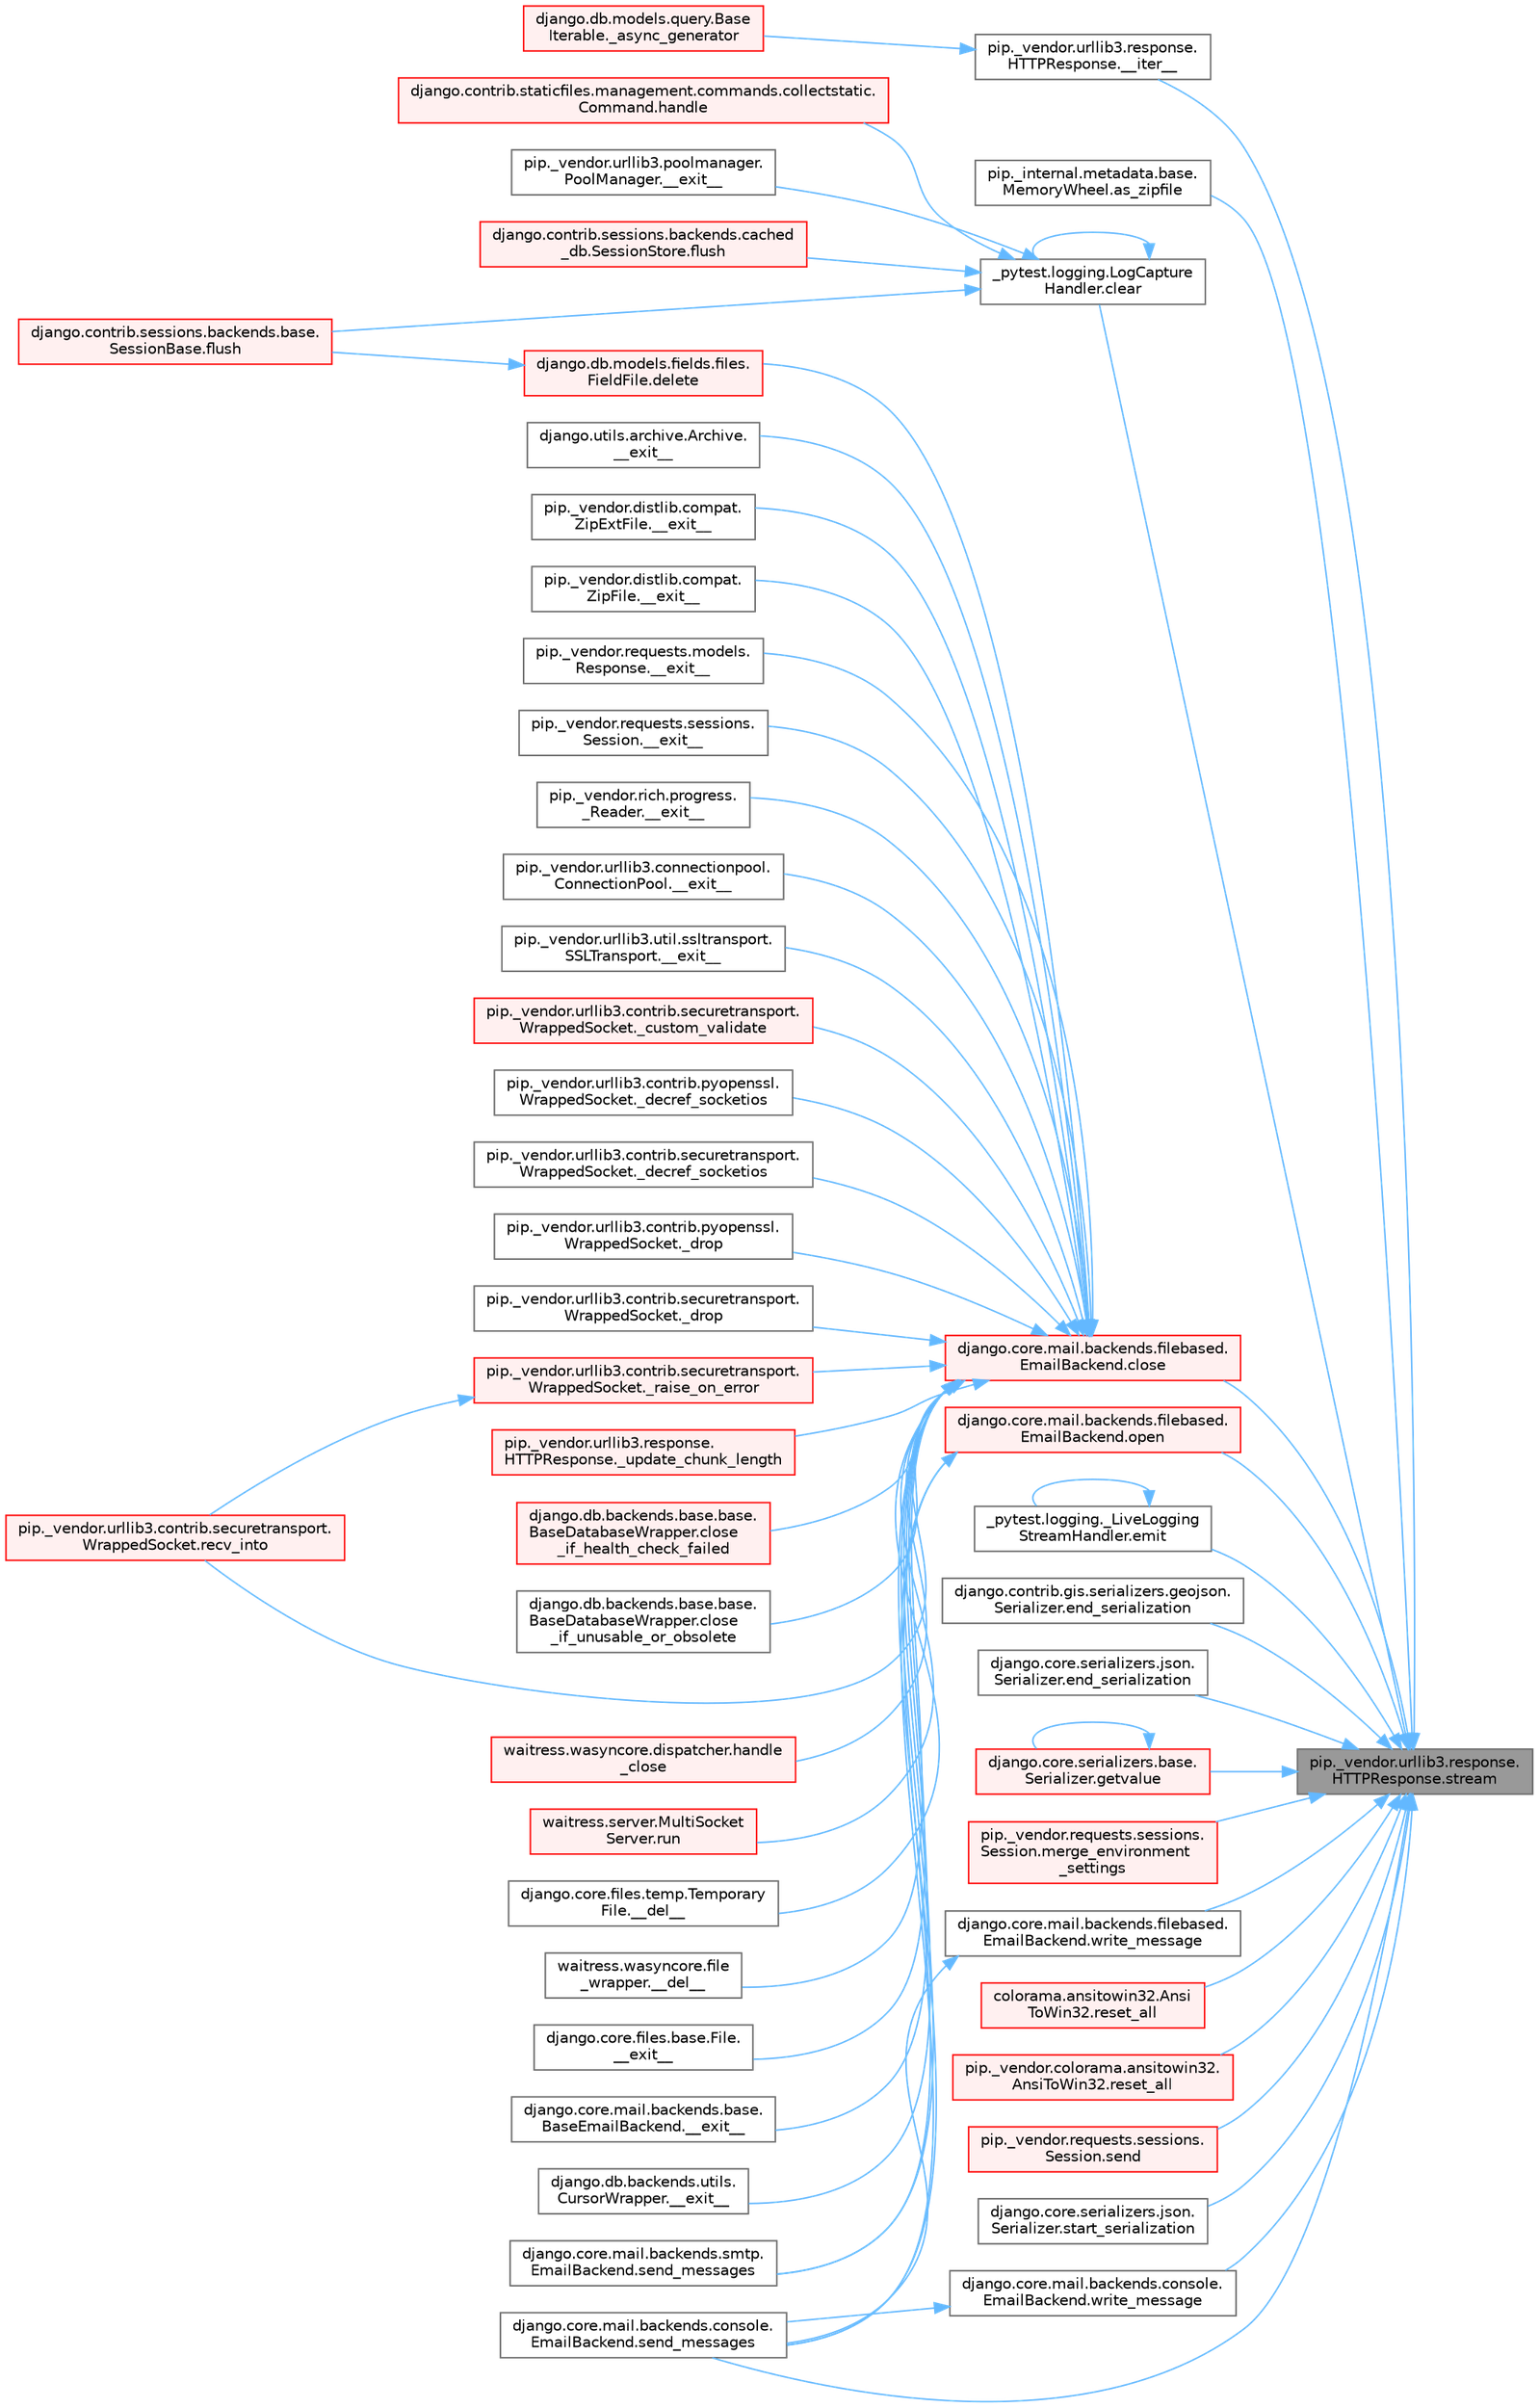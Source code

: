 digraph "pip._vendor.urllib3.response.HTTPResponse.stream"
{
 // LATEX_PDF_SIZE
  bgcolor="transparent";
  edge [fontname=Helvetica,fontsize=10,labelfontname=Helvetica,labelfontsize=10];
  node [fontname=Helvetica,fontsize=10,shape=box,height=0.2,width=0.4];
  rankdir="RL";
  Node1 [id="Node000001",label="pip._vendor.urllib3.response.\lHTTPResponse.stream",height=0.2,width=0.4,color="gray40", fillcolor="grey60", style="filled", fontcolor="black",tooltip=" "];
  Node1 -> Node2 [id="edge1_Node000001_Node000002",dir="back",color="steelblue1",style="solid",tooltip=" "];
  Node2 [id="Node000002",label="pip._vendor.urllib3.response.\lHTTPResponse.__iter__",height=0.2,width=0.4,color="grey40", fillcolor="white", style="filled",URL="$classpip_1_1__vendor_1_1urllib3_1_1response_1_1_h_t_t_p_response.html#a674038e4fed16f4873a5c2479113d02f",tooltip=" "];
  Node2 -> Node3 [id="edge2_Node000002_Node000003",dir="back",color="steelblue1",style="solid",tooltip=" "];
  Node3 [id="Node000003",label="django.db.models.query.Base\lIterable._async_generator",height=0.2,width=0.4,color="red", fillcolor="#FFF0F0", style="filled",URL="$classdjango_1_1db_1_1models_1_1query_1_1_base_iterable.html#a3ecc2267976bc6628d1fe84d78355144",tooltip=" "];
  Node1 -> Node5 [id="edge3_Node000001_Node000005",dir="back",color="steelblue1",style="solid",tooltip=" "];
  Node5 [id="Node000005",label="pip._internal.metadata.base.\lMemoryWheel.as_zipfile",height=0.2,width=0.4,color="grey40", fillcolor="white", style="filled",URL="$classpip_1_1__internal_1_1metadata_1_1base_1_1_memory_wheel.html#a34b32e56b3eb05dbf15425fe8399d658",tooltip=" "];
  Node1 -> Node6 [id="edge4_Node000001_Node000006",dir="back",color="steelblue1",style="solid",tooltip=" "];
  Node6 [id="Node000006",label="_pytest.logging.LogCapture\lHandler.clear",height=0.2,width=0.4,color="grey40", fillcolor="white", style="filled",URL="$class__pytest_1_1logging_1_1_log_capture_handler.html#ace280d99c67150fd06c5e96423ba321b",tooltip=" "];
  Node6 -> Node7 [id="edge5_Node000006_Node000007",dir="back",color="steelblue1",style="solid",tooltip=" "];
  Node7 [id="Node000007",label="pip._vendor.urllib3.poolmanager.\lPoolManager.__exit__",height=0.2,width=0.4,color="grey40", fillcolor="white", style="filled",URL="$classpip_1_1__vendor_1_1urllib3_1_1poolmanager_1_1_pool_manager.html#a75163405928e50c780bcbf8921907136",tooltip=" "];
  Node6 -> Node6 [id="edge6_Node000006_Node000006",dir="back",color="steelblue1",style="solid",tooltip=" "];
  Node6 -> Node8 [id="edge7_Node000006_Node000008",dir="back",color="steelblue1",style="solid",tooltip=" "];
  Node8 [id="Node000008",label="django.contrib.sessions.backends.base.\lSessionBase.flush",height=0.2,width=0.4,color="red", fillcolor="#FFF0F0", style="filled",URL="$classdjango_1_1contrib_1_1sessions_1_1backends_1_1base_1_1_session_base.html#a915ab38003d5f0be1ce9f849583910bb",tooltip=" "];
  Node6 -> Node1017 [id="edge8_Node000006_Node001017",dir="back",color="steelblue1",style="solid",tooltip=" "];
  Node1017 [id="Node001017",label="django.contrib.sessions.backends.cached\l_db.SessionStore.flush",height=0.2,width=0.4,color="red", fillcolor="#FFF0F0", style="filled",URL="$classdjango_1_1contrib_1_1sessions_1_1backends_1_1cached__db_1_1_session_store.html#a6df5f77231b222833b8d76f1a4b0c57d",tooltip=" "];
  Node6 -> Node155 [id="edge9_Node000006_Node000155",dir="back",color="steelblue1",style="solid",tooltip=" "];
  Node155 [id="Node000155",label="django.contrib.staticfiles.management.commands.collectstatic.\lCommand.handle",height=0.2,width=0.4,color="red", fillcolor="#FFF0F0", style="filled",URL="$classdjango_1_1contrib_1_1staticfiles_1_1management_1_1commands_1_1collectstatic_1_1_command.html#a77042fe151f5e5c26990bdd187c9f21e",tooltip=" "];
  Node1 -> Node3162 [id="edge10_Node000001_Node003162",dir="back",color="steelblue1",style="solid",tooltip=" "];
  Node3162 [id="Node003162",label="django.core.mail.backends.filebased.\lEmailBackend.close",height=0.2,width=0.4,color="red", fillcolor="#FFF0F0", style="filled",URL="$classdjango_1_1core_1_1mail_1_1backends_1_1filebased_1_1_email_backend.html#af90ba8a487930e530a20ceb03669a672",tooltip=" "];
  Node3162 -> Node10 [id="edge11_Node003162_Node000010",dir="back",color="steelblue1",style="solid",tooltip=" "];
  Node10 [id="Node000010",label="django.core.files.temp.Temporary\lFile.__del__",height=0.2,width=0.4,color="grey40", fillcolor="white", style="filled",URL="$classdjango_1_1core_1_1files_1_1temp_1_1_temporary_file.html#a95809e90e91ff4f43e62813734a1ff5f",tooltip=" "];
  Node3162 -> Node11 [id="edge12_Node003162_Node000011",dir="back",color="steelblue1",style="solid",tooltip=" "];
  Node11 [id="Node000011",label="waitress.wasyncore.file\l_wrapper.__del__",height=0.2,width=0.4,color="grey40", fillcolor="white", style="filled",URL="$classwaitress_1_1wasyncore_1_1file__wrapper.html#a4e25ecc24a6210bc5e295c433e632780",tooltip=" "];
  Node3162 -> Node12 [id="edge13_Node003162_Node000012",dir="back",color="steelblue1",style="solid",tooltip=" "];
  Node12 [id="Node000012",label="django.core.files.base.File.\l__exit__",height=0.2,width=0.4,color="grey40", fillcolor="white", style="filled",URL="$classdjango_1_1core_1_1files_1_1base_1_1_file.html#ae0b1191c5014d84fee107227495e239c",tooltip=" "];
  Node3162 -> Node13 [id="edge14_Node003162_Node000013",dir="back",color="steelblue1",style="solid",tooltip=" "];
  Node13 [id="Node000013",label="django.core.mail.backends.base.\lBaseEmailBackend.__exit__",height=0.2,width=0.4,color="grey40", fillcolor="white", style="filled",URL="$classdjango_1_1core_1_1mail_1_1backends_1_1base_1_1_base_email_backend.html#ab6610ac0ed4aba1a8172e85b59065503",tooltip=" "];
  Node3162 -> Node14 [id="edge15_Node003162_Node000014",dir="back",color="steelblue1",style="solid",tooltip=" "];
  Node14 [id="Node000014",label="django.db.backends.utils.\lCursorWrapper.__exit__",height=0.2,width=0.4,color="grey40", fillcolor="white", style="filled",URL="$classdjango_1_1db_1_1backends_1_1utils_1_1_cursor_wrapper.html#a02f5176bb3b2e598d12ac8fdf26f3496",tooltip=" "];
  Node3162 -> Node15 [id="edge16_Node003162_Node000015",dir="back",color="steelblue1",style="solid",tooltip=" "];
  Node15 [id="Node000015",label="django.utils.archive.Archive.\l__exit__",height=0.2,width=0.4,color="grey40", fillcolor="white", style="filled",URL="$classdjango_1_1utils_1_1archive_1_1_archive.html#a9a50df9316e6d45236868d7561a13d78",tooltip=" "];
  Node3162 -> Node16 [id="edge17_Node003162_Node000016",dir="back",color="steelblue1",style="solid",tooltip=" "];
  Node16 [id="Node000016",label="pip._vendor.distlib.compat.\lZipExtFile.__exit__",height=0.2,width=0.4,color="grey40", fillcolor="white", style="filled",URL="$classpip_1_1__vendor_1_1distlib_1_1compat_1_1_zip_ext_file.html#ad18398fe6a9f5109a3b0a62aa29d830c",tooltip=" "];
  Node3162 -> Node17 [id="edge18_Node003162_Node000017",dir="back",color="steelblue1",style="solid",tooltip=" "];
  Node17 [id="Node000017",label="pip._vendor.distlib.compat.\lZipFile.__exit__",height=0.2,width=0.4,color="grey40", fillcolor="white", style="filled",URL="$classpip_1_1__vendor_1_1distlib_1_1compat_1_1_zip_file.html#ae730617981b5947edb5f7838f1caabb4",tooltip=" "];
  Node3162 -> Node18 [id="edge19_Node003162_Node000018",dir="back",color="steelblue1",style="solid",tooltip=" "];
  Node18 [id="Node000018",label="pip._vendor.requests.models.\lResponse.__exit__",height=0.2,width=0.4,color="grey40", fillcolor="white", style="filled",URL="$classpip_1_1__vendor_1_1requests_1_1models_1_1_response.html#a1f5f32680ba6cd5002b2c19b7b8b0705",tooltip=" "];
  Node3162 -> Node19 [id="edge20_Node003162_Node000019",dir="back",color="steelblue1",style="solid",tooltip=" "];
  Node19 [id="Node000019",label="pip._vendor.requests.sessions.\lSession.__exit__",height=0.2,width=0.4,color="grey40", fillcolor="white", style="filled",URL="$classpip_1_1__vendor_1_1requests_1_1sessions_1_1_session.html#aa063240820ab2fc28ed471a014a47963",tooltip=" "];
  Node3162 -> Node20 [id="edge21_Node003162_Node000020",dir="back",color="steelblue1",style="solid",tooltip=" "];
  Node20 [id="Node000020",label="pip._vendor.rich.progress.\l_Reader.__exit__",height=0.2,width=0.4,color="grey40", fillcolor="white", style="filled",URL="$classpip_1_1__vendor_1_1rich_1_1progress_1_1___reader.html#a82781ca9c3ea0f5a0a3f9bd309e05b85",tooltip=" "];
  Node3162 -> Node21 [id="edge22_Node003162_Node000021",dir="back",color="steelblue1",style="solid",tooltip=" "];
  Node21 [id="Node000021",label="pip._vendor.urllib3.connectionpool.\lConnectionPool.__exit__",height=0.2,width=0.4,color="grey40", fillcolor="white", style="filled",URL="$classpip_1_1__vendor_1_1urllib3_1_1connectionpool_1_1_connection_pool.html#adfa39f03564a54c98c18206145aa9d0f",tooltip=" "];
  Node3162 -> Node22 [id="edge23_Node003162_Node000022",dir="back",color="steelblue1",style="solid",tooltip=" "];
  Node22 [id="Node000022",label="pip._vendor.urllib3.util.ssltransport.\lSSLTransport.__exit__",height=0.2,width=0.4,color="grey40", fillcolor="white", style="filled",URL="$classpip_1_1__vendor_1_1urllib3_1_1util_1_1ssltransport_1_1_s_s_l_transport.html#ae3f2aec625e9a75bbcd96b467cf3b7fd",tooltip=" "];
  Node3162 -> Node23 [id="edge24_Node003162_Node000023",dir="back",color="steelblue1",style="solid",tooltip=" "];
  Node23 [id="Node000023",label="pip._vendor.urllib3.contrib.securetransport.\lWrappedSocket._custom_validate",height=0.2,width=0.4,color="red", fillcolor="#FFF0F0", style="filled",URL="$classpip_1_1__vendor_1_1urllib3_1_1contrib_1_1securetransport_1_1_wrapped_socket.html#a792d7036b5574cd74ffbf75a1d40e8ea",tooltip=" "];
  Node3162 -> Node25 [id="edge25_Node003162_Node000025",dir="back",color="steelblue1",style="solid",tooltip=" "];
  Node25 [id="Node000025",label="pip._vendor.urllib3.contrib.pyopenssl.\lWrappedSocket._decref_socketios",height=0.2,width=0.4,color="grey40", fillcolor="white", style="filled",URL="$classpip_1_1__vendor_1_1urllib3_1_1contrib_1_1pyopenssl_1_1_wrapped_socket.html#a852978001c35f19a5668b6b635b4d466",tooltip=" "];
  Node3162 -> Node26 [id="edge26_Node003162_Node000026",dir="back",color="steelblue1",style="solid",tooltip=" "];
  Node26 [id="Node000026",label="pip._vendor.urllib3.contrib.securetransport.\lWrappedSocket._decref_socketios",height=0.2,width=0.4,color="grey40", fillcolor="white", style="filled",URL="$classpip_1_1__vendor_1_1urllib3_1_1contrib_1_1securetransport_1_1_wrapped_socket.html#aece833c51ea926f1a23410d725e8e0bc",tooltip=" "];
  Node3162 -> Node27 [id="edge27_Node003162_Node000027",dir="back",color="steelblue1",style="solid",tooltip=" "];
  Node27 [id="Node000027",label="pip._vendor.urllib3.contrib.pyopenssl.\lWrappedSocket._drop",height=0.2,width=0.4,color="grey40", fillcolor="white", style="filled",URL="$classpip_1_1__vendor_1_1urllib3_1_1contrib_1_1pyopenssl_1_1_wrapped_socket.html#a7d3e248bcf60a9d8606bbcde69f785f5",tooltip=" "];
  Node3162 -> Node28 [id="edge28_Node003162_Node000028",dir="back",color="steelblue1",style="solid",tooltip=" "];
  Node28 [id="Node000028",label="pip._vendor.urllib3.contrib.securetransport.\lWrappedSocket._drop",height=0.2,width=0.4,color="grey40", fillcolor="white", style="filled",URL="$classpip_1_1__vendor_1_1urllib3_1_1contrib_1_1securetransport_1_1_wrapped_socket.html#aa5120335fca67c7dd6cc4b1cf6d7e74f",tooltip=" "];
  Node3162 -> Node29 [id="edge29_Node003162_Node000029",dir="back",color="steelblue1",style="solid",tooltip=" "];
  Node29 [id="Node000029",label="pip._vendor.urllib3.contrib.securetransport.\lWrappedSocket._raise_on_error",height=0.2,width=0.4,color="red", fillcolor="#FFF0F0", style="filled",URL="$classpip_1_1__vendor_1_1urllib3_1_1contrib_1_1securetransport_1_1_wrapped_socket.html#ae89ceec48b026fbcf5e9888ee21e0c09",tooltip=" "];
  Node29 -> Node30 [id="edge30_Node000029_Node000030",dir="back",color="steelblue1",style="solid",tooltip=" "];
  Node30 [id="Node000030",label="pip._vendor.urllib3.contrib.securetransport.\lWrappedSocket.recv_into",height=0.2,width=0.4,color="red", fillcolor="#FFF0F0", style="filled",URL="$classpip_1_1__vendor_1_1urllib3_1_1contrib_1_1securetransport_1_1_wrapped_socket.html#aedfc3cd814ef6075e6907e05860b45d6",tooltip=" "];
  Node3162 -> Node163 [id="edge31_Node003162_Node000163",dir="back",color="steelblue1",style="solid",tooltip=" "];
  Node163 [id="Node000163",label="pip._vendor.urllib3.response.\lHTTPResponse._update_chunk_length",height=0.2,width=0.4,color="red", fillcolor="#FFF0F0", style="filled",URL="$classpip_1_1__vendor_1_1urllib3_1_1response_1_1_h_t_t_p_response.html#adbdd73c32bc7b36f2120d5ab8189e8d8",tooltip=" "];
  Node3162 -> Node165 [id="edge32_Node003162_Node000165",dir="back",color="steelblue1",style="solid",tooltip=" "];
  Node165 [id="Node000165",label="django.db.backends.base.base.\lBaseDatabaseWrapper.close\l_if_health_check_failed",height=0.2,width=0.4,color="red", fillcolor="#FFF0F0", style="filled",URL="$classdjango_1_1db_1_1backends_1_1base_1_1base_1_1_base_database_wrapper.html#a3f4d11734d2da94781f00468b6bd3981",tooltip=" "];
  Node3162 -> Node476 [id="edge33_Node003162_Node000476",dir="back",color="steelblue1",style="solid",tooltip=" "];
  Node476 [id="Node000476",label="django.db.backends.base.base.\lBaseDatabaseWrapper.close\l_if_unusable_or_obsolete",height=0.2,width=0.4,color="grey40", fillcolor="white", style="filled",URL="$classdjango_1_1db_1_1backends_1_1base_1_1base_1_1_base_database_wrapper.html#a599dfc5a8da20da69ffa5a94869dad01",tooltip=" "];
  Node3162 -> Node477 [id="edge34_Node003162_Node000477",dir="back",color="steelblue1",style="solid",tooltip=" "];
  Node477 [id="Node000477",label="django.db.models.fields.files.\lFieldFile.delete",height=0.2,width=0.4,color="red", fillcolor="#FFF0F0", style="filled",URL="$classdjango_1_1db_1_1models_1_1fields_1_1files_1_1_field_file.html#a9ceb820ca3d1263f793b61694dbc8214",tooltip=" "];
  Node477 -> Node8 [id="edge35_Node000477_Node000008",dir="back",color="steelblue1",style="solid",tooltip=" "];
  Node3162 -> Node484 [id="edge36_Node003162_Node000484",dir="back",color="steelblue1",style="solid",tooltip=" "];
  Node484 [id="Node000484",label="waitress.wasyncore.dispatcher.handle\l_close",height=0.2,width=0.4,color="red", fillcolor="#FFF0F0", style="filled",URL="$classwaitress_1_1wasyncore_1_1dispatcher.html#a3aa67ce99ade5536c206ebc997189803",tooltip=" "];
  Node3162 -> Node30 [id="edge37_Node003162_Node000030",dir="back",color="steelblue1",style="solid",tooltip=" "];
  Node3162 -> Node1633 [id="edge38_Node003162_Node001633",dir="back",color="steelblue1",style="solid",tooltip=" "];
  Node1633 [id="Node001633",label="waitress.server.MultiSocket\lServer.run",height=0.2,width=0.4,color="red", fillcolor="#FFF0F0", style="filled",URL="$classwaitress_1_1server_1_1_multi_socket_server.html#ab67cbf2d39ebd4060101ae1cbb6bec51",tooltip=" "];
  Node3162 -> Node1403 [id="edge39_Node003162_Node001403",dir="back",color="steelblue1",style="solid",tooltip=" "];
  Node1403 [id="Node001403",label="django.core.mail.backends.console.\lEmailBackend.send_messages",height=0.2,width=0.4,color="grey40", fillcolor="white", style="filled",URL="$classdjango_1_1core_1_1mail_1_1backends_1_1console_1_1_email_backend.html#ae3c7f922df87a228638e98cbb97a3deb",tooltip=" "];
  Node3162 -> Node1404 [id="edge40_Node003162_Node001404",dir="back",color="steelblue1",style="solid",tooltip=" "];
  Node1404 [id="Node001404",label="django.core.mail.backends.smtp.\lEmailBackend.send_messages",height=0.2,width=0.4,color="grey40", fillcolor="white", style="filled",URL="$classdjango_1_1core_1_1mail_1_1backends_1_1smtp_1_1_email_backend.html#a0d829964e867581b24047266e5c3dca6",tooltip=" "];
  Node1 -> Node3163 [id="edge41_Node000001_Node003163",dir="back",color="steelblue1",style="solid",tooltip=" "];
  Node3163 [id="Node003163",label="_pytest.logging._LiveLogging\lStreamHandler.emit",height=0.2,width=0.4,color="grey40", fillcolor="white", style="filled",URL="$class__pytest_1_1logging_1_1___live_logging_stream_handler.html#a75eecf2333845a5009535c1e09de5541",tooltip=" "];
  Node3163 -> Node3163 [id="edge42_Node003163_Node003163",dir="back",color="steelblue1",style="solid",tooltip=" "];
  Node1 -> Node3164 [id="edge43_Node000001_Node003164",dir="back",color="steelblue1",style="solid",tooltip=" "];
  Node3164 [id="Node003164",label="django.contrib.gis.serializers.geojson.\lSerializer.end_serialization",height=0.2,width=0.4,color="grey40", fillcolor="white", style="filled",URL="$classdjango_1_1contrib_1_1gis_1_1serializers_1_1geojson_1_1_serializer.html#ad85af58c44b468a102362bbde223f76a",tooltip=" "];
  Node1 -> Node1509 [id="edge44_Node000001_Node001509",dir="back",color="steelblue1",style="solid",tooltip=" "];
  Node1509 [id="Node001509",label="django.core.serializers.json.\lSerializer.end_serialization",height=0.2,width=0.4,color="grey40", fillcolor="white", style="filled",URL="$classdjango_1_1core_1_1serializers_1_1json_1_1_serializer.html#a41a973c15ffce96a44ecbd9c62af19b2",tooltip=" "];
  Node1 -> Node3165 [id="edge45_Node000001_Node003165",dir="back",color="steelblue1",style="solid",tooltip=" "];
  Node3165 [id="Node003165",label="django.core.serializers.base.\lSerializer.getvalue",height=0.2,width=0.4,color="red", fillcolor="#FFF0F0", style="filled",URL="$classdjango_1_1core_1_1serializers_1_1base_1_1_serializer.html#a90db7a9af3b3a5e2f59ef00eda5768b0",tooltip=" "];
  Node3165 -> Node3165 [id="edge46_Node003165_Node003165",dir="back",color="steelblue1",style="solid",tooltip=" "];
  Node1 -> Node331 [id="edge47_Node000001_Node000331",dir="back",color="steelblue1",style="solid",tooltip=" "];
  Node331 [id="Node000331",label="pip._vendor.requests.sessions.\lSession.merge_environment\l_settings",height=0.2,width=0.4,color="red", fillcolor="#FFF0F0", style="filled",URL="$classpip_1_1__vendor_1_1requests_1_1sessions_1_1_session.html#a1bbc07ae0fd8434a0ae651e3eb482be0",tooltip=" "];
  Node1 -> Node3166 [id="edge48_Node000001_Node003166",dir="back",color="steelblue1",style="solid",tooltip=" "];
  Node3166 [id="Node003166",label="django.core.mail.backends.filebased.\lEmailBackend.open",height=0.2,width=0.4,color="red", fillcolor="#FFF0F0", style="filled",URL="$classdjango_1_1core_1_1mail_1_1backends_1_1filebased_1_1_email_backend.html#acc1a9fd1f47e8c6b22587d70427d0bf9",tooltip=" "];
  Node3166 -> Node1403 [id="edge49_Node003166_Node001403",dir="back",color="steelblue1",style="solid",tooltip=" "];
  Node3166 -> Node1404 [id="edge50_Node003166_Node001404",dir="back",color="steelblue1",style="solid",tooltip=" "];
  Node1 -> Node3167 [id="edge51_Node000001_Node003167",dir="back",color="steelblue1",style="solid",tooltip=" "];
  Node3167 [id="Node003167",label="colorama.ansitowin32.Ansi\lToWin32.reset_all",height=0.2,width=0.4,color="red", fillcolor="#FFF0F0", style="filled",URL="$classcolorama_1_1ansitowin32_1_1_ansi_to_win32.html#a028b716efdf98afc93f4fa55e99ee924",tooltip=" "];
  Node1 -> Node3172 [id="edge52_Node000001_Node003172",dir="back",color="steelblue1",style="solid",tooltip=" "];
  Node3172 [id="Node003172",label="pip._vendor.colorama.ansitowin32.\lAnsiToWin32.reset_all",height=0.2,width=0.4,color="red", fillcolor="#FFF0F0", style="filled",URL="$classpip_1_1__vendor_1_1colorama_1_1ansitowin32_1_1_ansi_to_win32.html#afb77411498fdd5a6eb6380c829024133",tooltip=" "];
  Node1 -> Node332 [id="edge53_Node000001_Node000332",dir="back",color="steelblue1",style="solid",tooltip=" "];
  Node332 [id="Node000332",label="pip._vendor.requests.sessions.\lSession.send",height=0.2,width=0.4,color="red", fillcolor="#FFF0F0", style="filled",URL="$classpip_1_1__vendor_1_1requests_1_1sessions_1_1_session.html#ac53877008b8d3c6901be36033885124c",tooltip=" "];
  Node1 -> Node1403 [id="edge54_Node000001_Node001403",dir="back",color="steelblue1",style="solid",tooltip=" "];
  Node1 -> Node3175 [id="edge55_Node000001_Node003175",dir="back",color="steelblue1",style="solid",tooltip=" "];
  Node3175 [id="Node003175",label="django.core.serializers.json.\lSerializer.start_serialization",height=0.2,width=0.4,color="grey40", fillcolor="white", style="filled",URL="$classdjango_1_1core_1_1serializers_1_1json_1_1_serializer.html#a789f0dff0adfba6c40c1a386dbe360de",tooltip=" "];
  Node1 -> Node3176 [id="edge56_Node000001_Node003176",dir="back",color="steelblue1",style="solid",tooltip=" "];
  Node3176 [id="Node003176",label="django.core.mail.backends.console.\lEmailBackend.write_message",height=0.2,width=0.4,color="grey40", fillcolor="white", style="filled",URL="$classdjango_1_1core_1_1mail_1_1backends_1_1console_1_1_email_backend.html#ab49bc62dd74298e452d7fbbd64953cfd",tooltip=" "];
  Node3176 -> Node1403 [id="edge57_Node003176_Node001403",dir="back",color="steelblue1",style="solid",tooltip=" "];
  Node1 -> Node3177 [id="edge58_Node000001_Node003177",dir="back",color="steelblue1",style="solid",tooltip=" "];
  Node3177 [id="Node003177",label="django.core.mail.backends.filebased.\lEmailBackend.write_message",height=0.2,width=0.4,color="grey40", fillcolor="white", style="filled",URL="$classdjango_1_1core_1_1mail_1_1backends_1_1filebased_1_1_email_backend.html#ab8161b64303b82d4009a66a970d5539f",tooltip=" "];
  Node3177 -> Node1403 [id="edge59_Node003177_Node001403",dir="back",color="steelblue1",style="solid",tooltip=" "];
}
